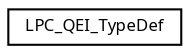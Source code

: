 digraph "Graphical Class Hierarchy"
{
  edge [fontname="Sans",fontsize="8",labelfontname="Sans",labelfontsize="8"];
  node [fontname="Sans",fontsize="8",shape=record];
  rankdir="LR";
  Node1 [label="LPC_QEI_TypeDef",height=0.2,width=0.4,color="black", fillcolor="white", style="filled",URL="$struct_l_p_c___q_e_i___type_def.html",tooltip="Quadrature Encoder Interface (QEI) register structure definition. "];
}
